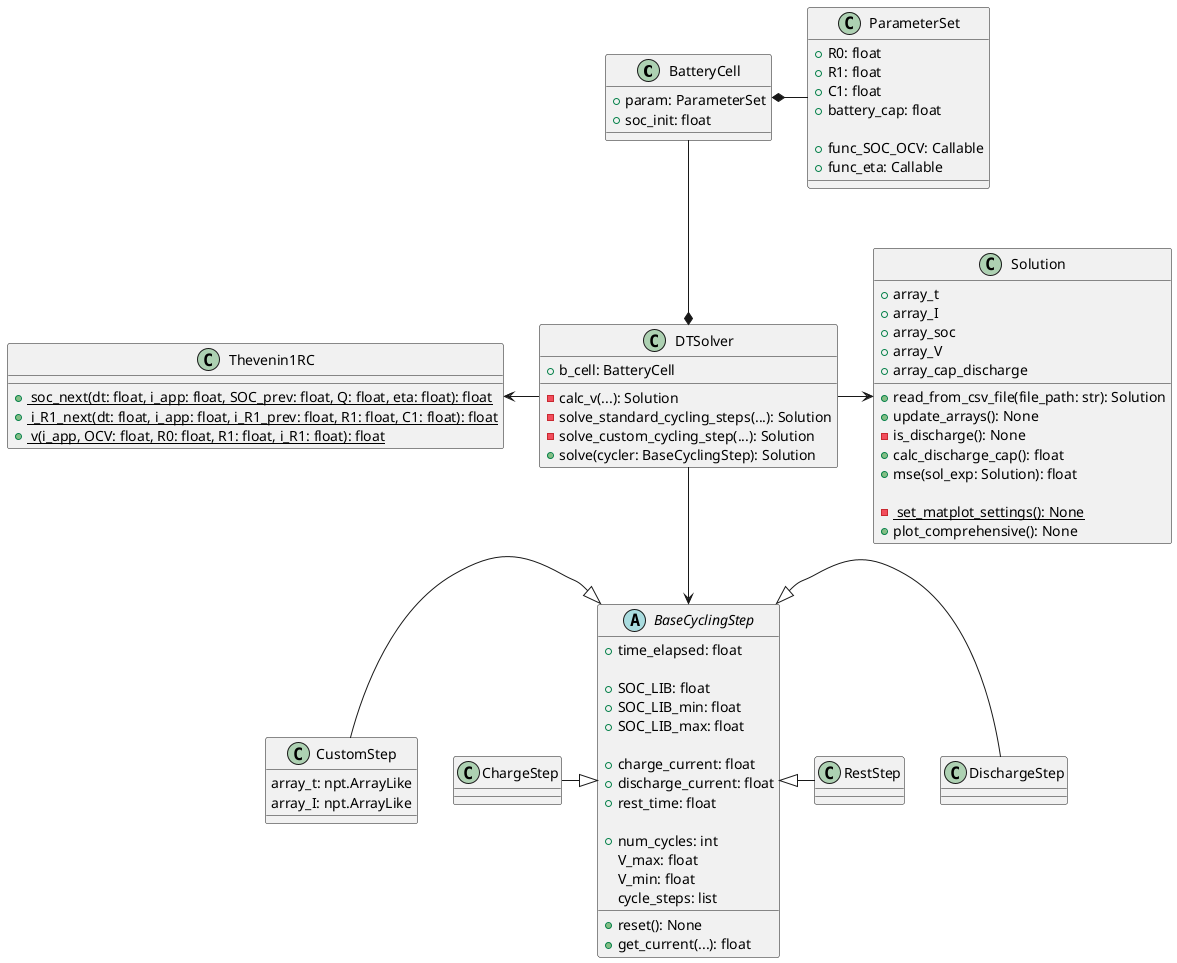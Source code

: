 @startuml
'https://plantuml.com/class-diagram

BatteryCell *-right- ParameterSet
DTSolver *-up- BatteryCell
DTSolver -left-> Thevenin1RC
DTSolver -right-> Solution
DTSolver --> BaseCyclingStep
BaseCyclingStep <|-right- DischargeStep
BaseCyclingStep <|-left- ChargeStep
BaseCyclingStep <|-right- RestStep
BaseCyclingStep <|-left- CustomStep

class ParameterSet {
+ R0: float
+ R1: float
+ C1: float
+ battery_cap: float

+ func_SOC_OCV: Callable
+ func_eta: Callable
}

class BatteryCell {
+ param: ParameterSet
+ soc_init: float
}

class Thevenin1RC {
+ <u> soc_next(dt: float, i_app: float, SOC_prev: float, Q: float, eta: float): float
+ <u> i_R1_next(dt: float, i_app: float, i_R1_prev: float, R1: float, C1: float): float
+ <u> v(i_app, OCV: float, R0: float, R1: float, i_R1: float): float
}

class Solution {
+ array_t
+ array_I
+ array_soc
+ array_V
+ array_cap_discharge

+ read_from_csv_file(file_path: str): Solution
+ update_arrays(): None
- is_discharge(): None
+ calc_discharge_cap(): float
+ mse(sol_exp: Solution): float

- <u> set_matplot_settings(): None
+ plot_comprehensive(): None
}

abstract class BaseCyclingStep {
+ time_elapsed: float

+ SOC_LIB: float
+ SOC_LIB_min: float
+ SOC_LIB_max: float

+ charge_current: float
+ discharge_current: float
+ rest_time: float

+ num_cycles: int
V_max: float
V_min: float
cycle_steps: list

+ reset(): None
+ get_current(...): float
}

class DTSolver {
+ b_cell: BatteryCell

- calc_v(...): Solution
- solve_standard_cycling_steps(...): Solution
- solve_custom_cycling_step(...): Solution
+ solve(cycler: BaseCyclingStep): Solution
}

class DischargeStep {}

class ChargeStep {}

class RestStep {}

class CustomStep {
array_t: npt.ArrayLike
array_I: npt.ArrayLike
}

@enduml